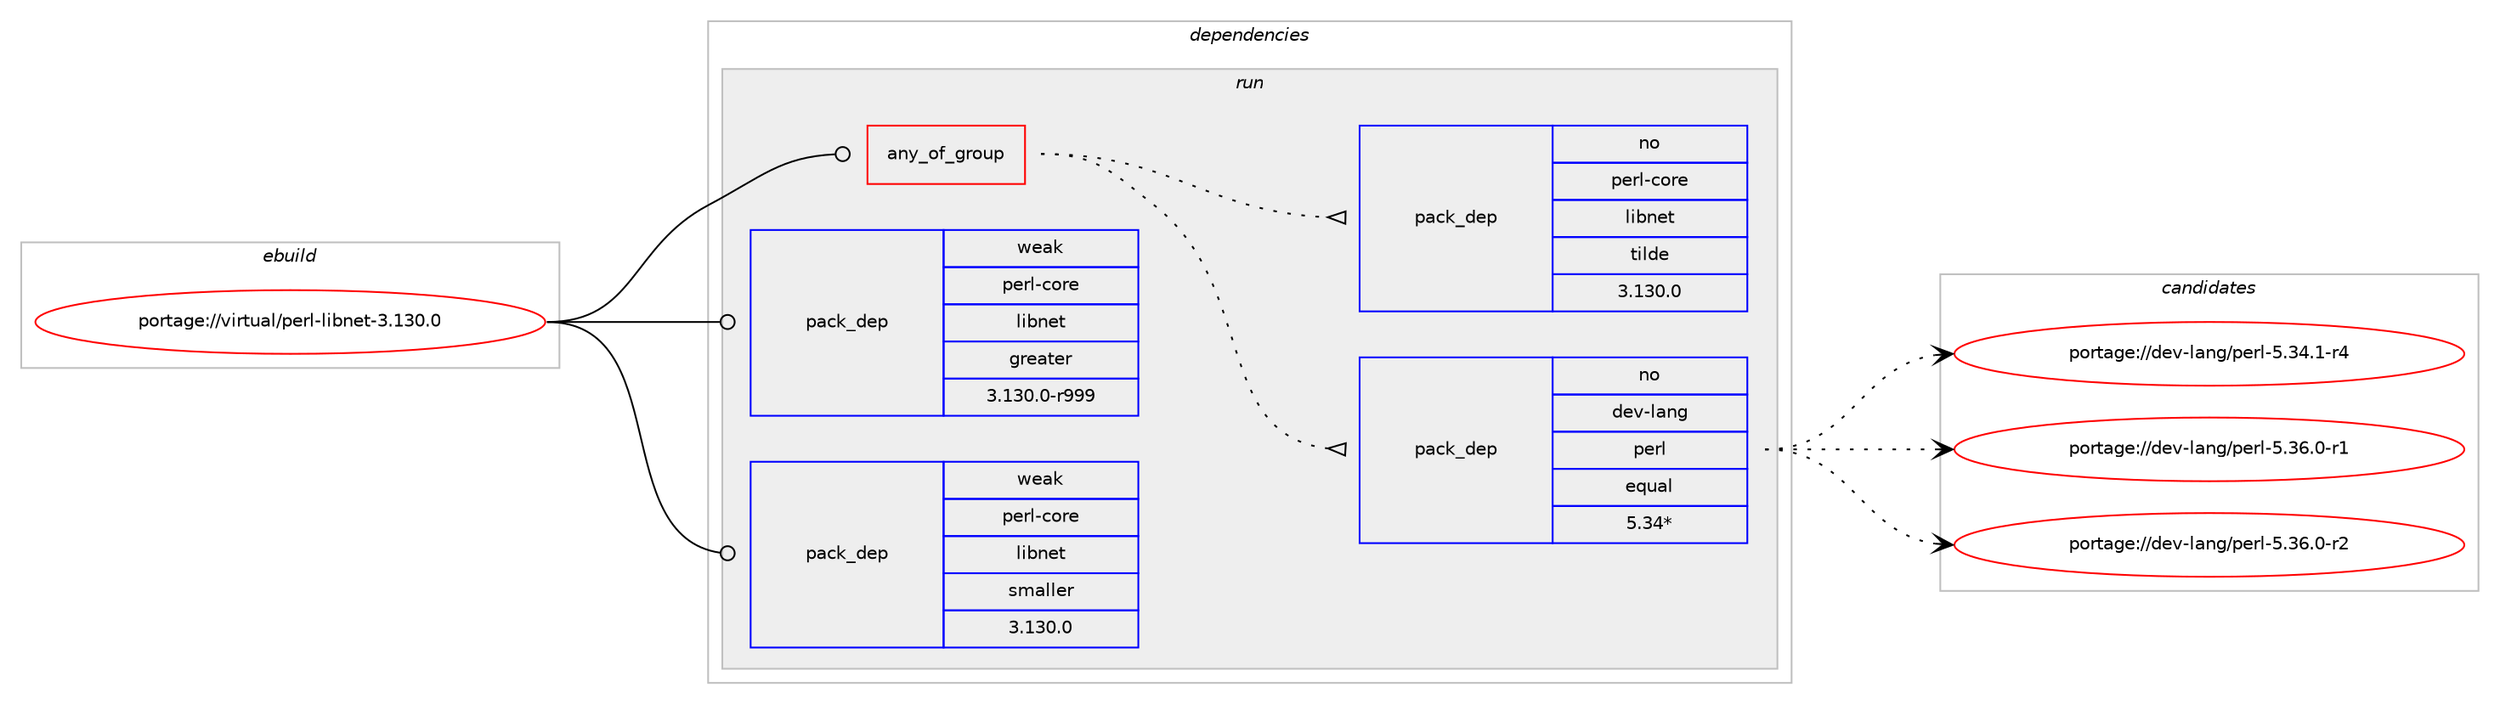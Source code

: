 digraph prolog {

# *************
# Graph options
# *************

newrank=true;
concentrate=true;
compound=true;
graph [rankdir=LR,fontname=Helvetica,fontsize=10,ranksep=1.5];#, ranksep=2.5, nodesep=0.2];
edge  [arrowhead=vee];
node  [fontname=Helvetica,fontsize=10];

# **********
# The ebuild
# **********

subgraph cluster_leftcol {
color=gray;
rank=same;
label=<<i>ebuild</i>>;
id [label="portage://virtual/perl-libnet-3.130.0", color=red, width=4, href="../virtual/perl-libnet-3.130.0.svg"];
}

# ****************
# The dependencies
# ****************

subgraph cluster_midcol {
color=gray;
label=<<i>dependencies</i>>;
subgraph cluster_compile {
fillcolor="#eeeeee";
style=filled;
label=<<i>compile</i>>;
}
subgraph cluster_compileandrun {
fillcolor="#eeeeee";
style=filled;
label=<<i>compile and run</i>>;
}
subgraph cluster_run {
fillcolor="#eeeeee";
style=filled;
label=<<i>run</i>>;
subgraph any37 {
dependency323 [label=<<TABLE BORDER="0" CELLBORDER="1" CELLSPACING="0" CELLPADDING="4"><TR><TD CELLPADDING="10">any_of_group</TD></TR></TABLE>>, shape=none, color=red];subgraph pack224 {
dependency324 [label=<<TABLE BORDER="0" CELLBORDER="1" CELLSPACING="0" CELLPADDING="4" WIDTH="220"><TR><TD ROWSPAN="6" CELLPADDING="30">pack_dep</TD></TR><TR><TD WIDTH="110">no</TD></TR><TR><TD>dev-lang</TD></TR><TR><TD>perl</TD></TR><TR><TD>equal</TD></TR><TR><TD>5.34*</TD></TR></TABLE>>, shape=none, color=blue];
}
dependency323:e -> dependency324:w [weight=20,style="dotted",arrowhead="oinv"];
subgraph pack225 {
dependency325 [label=<<TABLE BORDER="0" CELLBORDER="1" CELLSPACING="0" CELLPADDING="4" WIDTH="220"><TR><TD ROWSPAN="6" CELLPADDING="30">pack_dep</TD></TR><TR><TD WIDTH="110">no</TD></TR><TR><TD>perl-core</TD></TR><TR><TD>libnet</TD></TR><TR><TD>tilde</TD></TR><TR><TD>3.130.0</TD></TR></TABLE>>, shape=none, color=blue];
}
dependency323:e -> dependency325:w [weight=20,style="dotted",arrowhead="oinv"];
}
id:e -> dependency323:w [weight=20,style="solid",arrowhead="odot"];
# *** BEGIN UNKNOWN DEPENDENCY TYPE (TODO) ***
# id -> package_dependency(portage://virtual/perl-libnet-3.130.0,run,no,dev-lang,perl,none,[,,],any_same_slot,[])
# *** END UNKNOWN DEPENDENCY TYPE (TODO) ***

subgraph pack226 {
dependency326 [label=<<TABLE BORDER="0" CELLBORDER="1" CELLSPACING="0" CELLPADDING="4" WIDTH="220"><TR><TD ROWSPAN="6" CELLPADDING="30">pack_dep</TD></TR><TR><TD WIDTH="110">weak</TD></TR><TR><TD>perl-core</TD></TR><TR><TD>libnet</TD></TR><TR><TD>greater</TD></TR><TR><TD>3.130.0-r999</TD></TR></TABLE>>, shape=none, color=blue];
}
id:e -> dependency326:w [weight=20,style="solid",arrowhead="odot"];
subgraph pack227 {
dependency327 [label=<<TABLE BORDER="0" CELLBORDER="1" CELLSPACING="0" CELLPADDING="4" WIDTH="220"><TR><TD ROWSPAN="6" CELLPADDING="30">pack_dep</TD></TR><TR><TD WIDTH="110">weak</TD></TR><TR><TD>perl-core</TD></TR><TR><TD>libnet</TD></TR><TR><TD>smaller</TD></TR><TR><TD>3.130.0</TD></TR></TABLE>>, shape=none, color=blue];
}
id:e -> dependency327:w [weight=20,style="solid",arrowhead="odot"];
}
}

# **************
# The candidates
# **************

subgraph cluster_choices {
rank=same;
color=gray;
label=<<i>candidates</i>>;

subgraph choice224 {
color=black;
nodesep=1;
choice100101118451089711010347112101114108455346515246494511452 [label="portage://dev-lang/perl-5.34.1-r4", color=red, width=4,href="../dev-lang/perl-5.34.1-r4.svg"];
choice100101118451089711010347112101114108455346515446484511449 [label="portage://dev-lang/perl-5.36.0-r1", color=red, width=4,href="../dev-lang/perl-5.36.0-r1.svg"];
choice100101118451089711010347112101114108455346515446484511450 [label="portage://dev-lang/perl-5.36.0-r2", color=red, width=4,href="../dev-lang/perl-5.36.0-r2.svg"];
dependency324:e -> choice100101118451089711010347112101114108455346515246494511452:w [style=dotted,weight="100"];
dependency324:e -> choice100101118451089711010347112101114108455346515446484511449:w [style=dotted,weight="100"];
dependency324:e -> choice100101118451089711010347112101114108455346515446484511450:w [style=dotted,weight="100"];
}
subgraph choice225 {
color=black;
nodesep=1;
}
subgraph choice226 {
color=black;
nodesep=1;
}
subgraph choice227 {
color=black;
nodesep=1;
}
}

}
